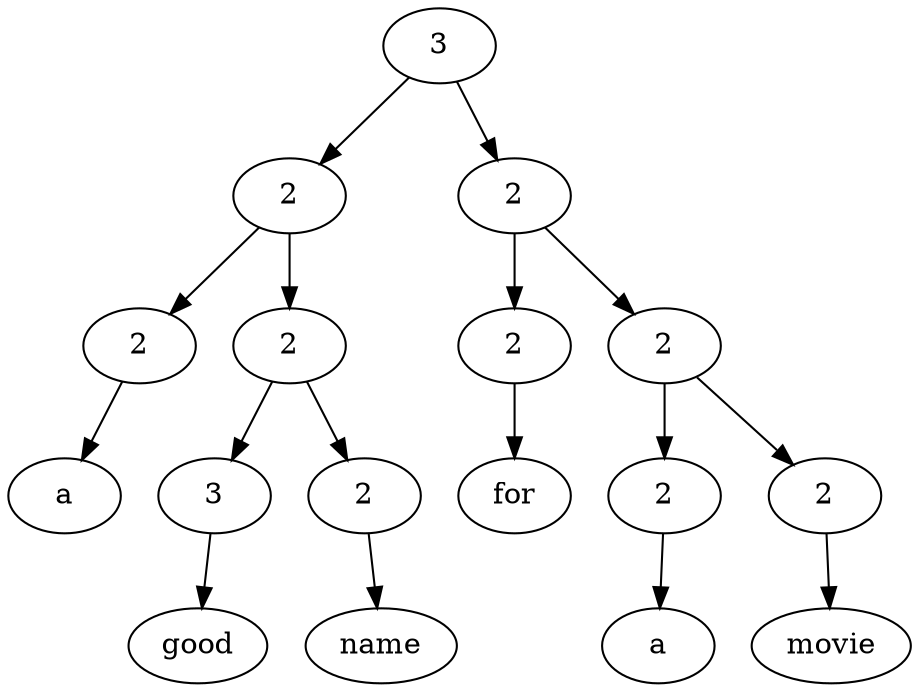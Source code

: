 digraph G{Node0 [label="3"]
Node0 -> Node1
Node0 -> Node9
Node1 [label="2"]
Node1 -> Node2
Node1 -> Node4
Node9 [label="2"]
Node9 -> Node10
Node9 -> Node12
Node2 [label="2"]
Node2 -> Node3
Node4 [label="2"]
Node4 -> Node5
Node4 -> Node7
Node10 [label="2"]
Node10 -> Node11
Node12 [label="2"]
Node12 -> Node13
Node12 -> Node15
Node3 [label="a"]
Node5 [label="3"]
Node5 -> Node6
Node7 [label="2"]
Node7 -> Node8
Node11 [label="for"]
Node13 [label="2"]
Node13 -> Node14
Node15 [label="2"]
Node15 -> Node16
Node6 [label="good"]
Node8 [label="name"]
Node14 [label="a"]
Node16 [label="movie"]
}